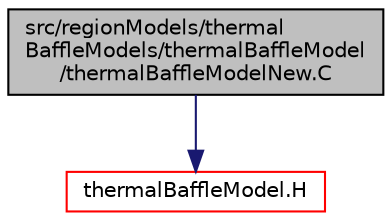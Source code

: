 digraph "src/regionModels/thermalBaffleModels/thermalBaffleModel/thermalBaffleModelNew.C"
{
  bgcolor="transparent";
  edge [fontname="Helvetica",fontsize="10",labelfontname="Helvetica",labelfontsize="10"];
  node [fontname="Helvetica",fontsize="10",shape=record];
  Node1 [label="src/regionModels/thermal\lBaffleModels/thermalBaffleModel\l/thermalBaffleModelNew.C",height=0.2,width=0.4,color="black", fillcolor="grey75", style="filled", fontcolor="black"];
  Node1 -> Node2 [color="midnightblue",fontsize="10",style="solid",fontname="Helvetica"];
  Node2 [label="thermalBaffleModel.H",height=0.2,width=0.4,color="red",URL="$a09711.html"];
}
